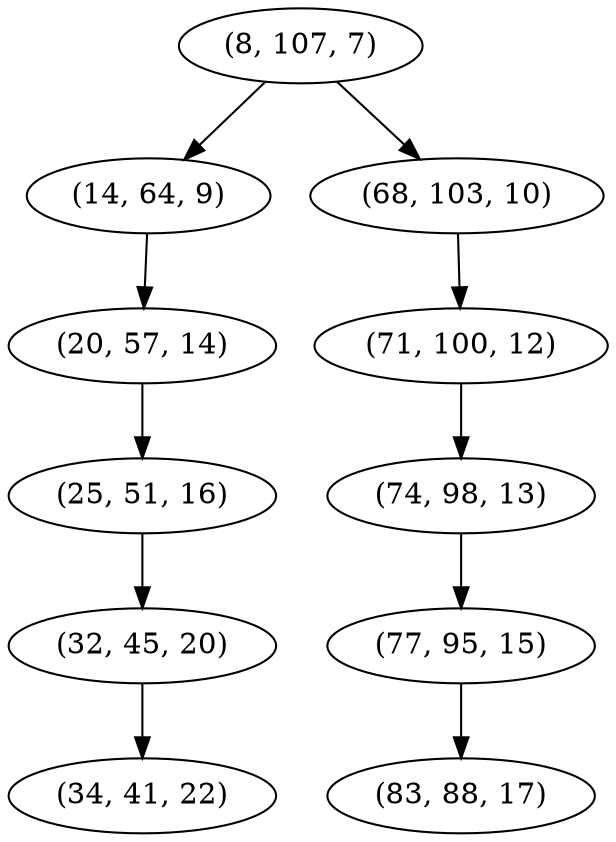 digraph tree {
    "(8, 107, 7)";
    "(14, 64, 9)";
    "(20, 57, 14)";
    "(25, 51, 16)";
    "(32, 45, 20)";
    "(34, 41, 22)";
    "(68, 103, 10)";
    "(71, 100, 12)";
    "(74, 98, 13)";
    "(77, 95, 15)";
    "(83, 88, 17)";
    "(8, 107, 7)" -> "(14, 64, 9)";
    "(8, 107, 7)" -> "(68, 103, 10)";
    "(14, 64, 9)" -> "(20, 57, 14)";
    "(20, 57, 14)" -> "(25, 51, 16)";
    "(25, 51, 16)" -> "(32, 45, 20)";
    "(32, 45, 20)" -> "(34, 41, 22)";
    "(68, 103, 10)" -> "(71, 100, 12)";
    "(71, 100, 12)" -> "(74, 98, 13)";
    "(74, 98, 13)" -> "(77, 95, 15)";
    "(77, 95, 15)" -> "(83, 88, 17)";
}
